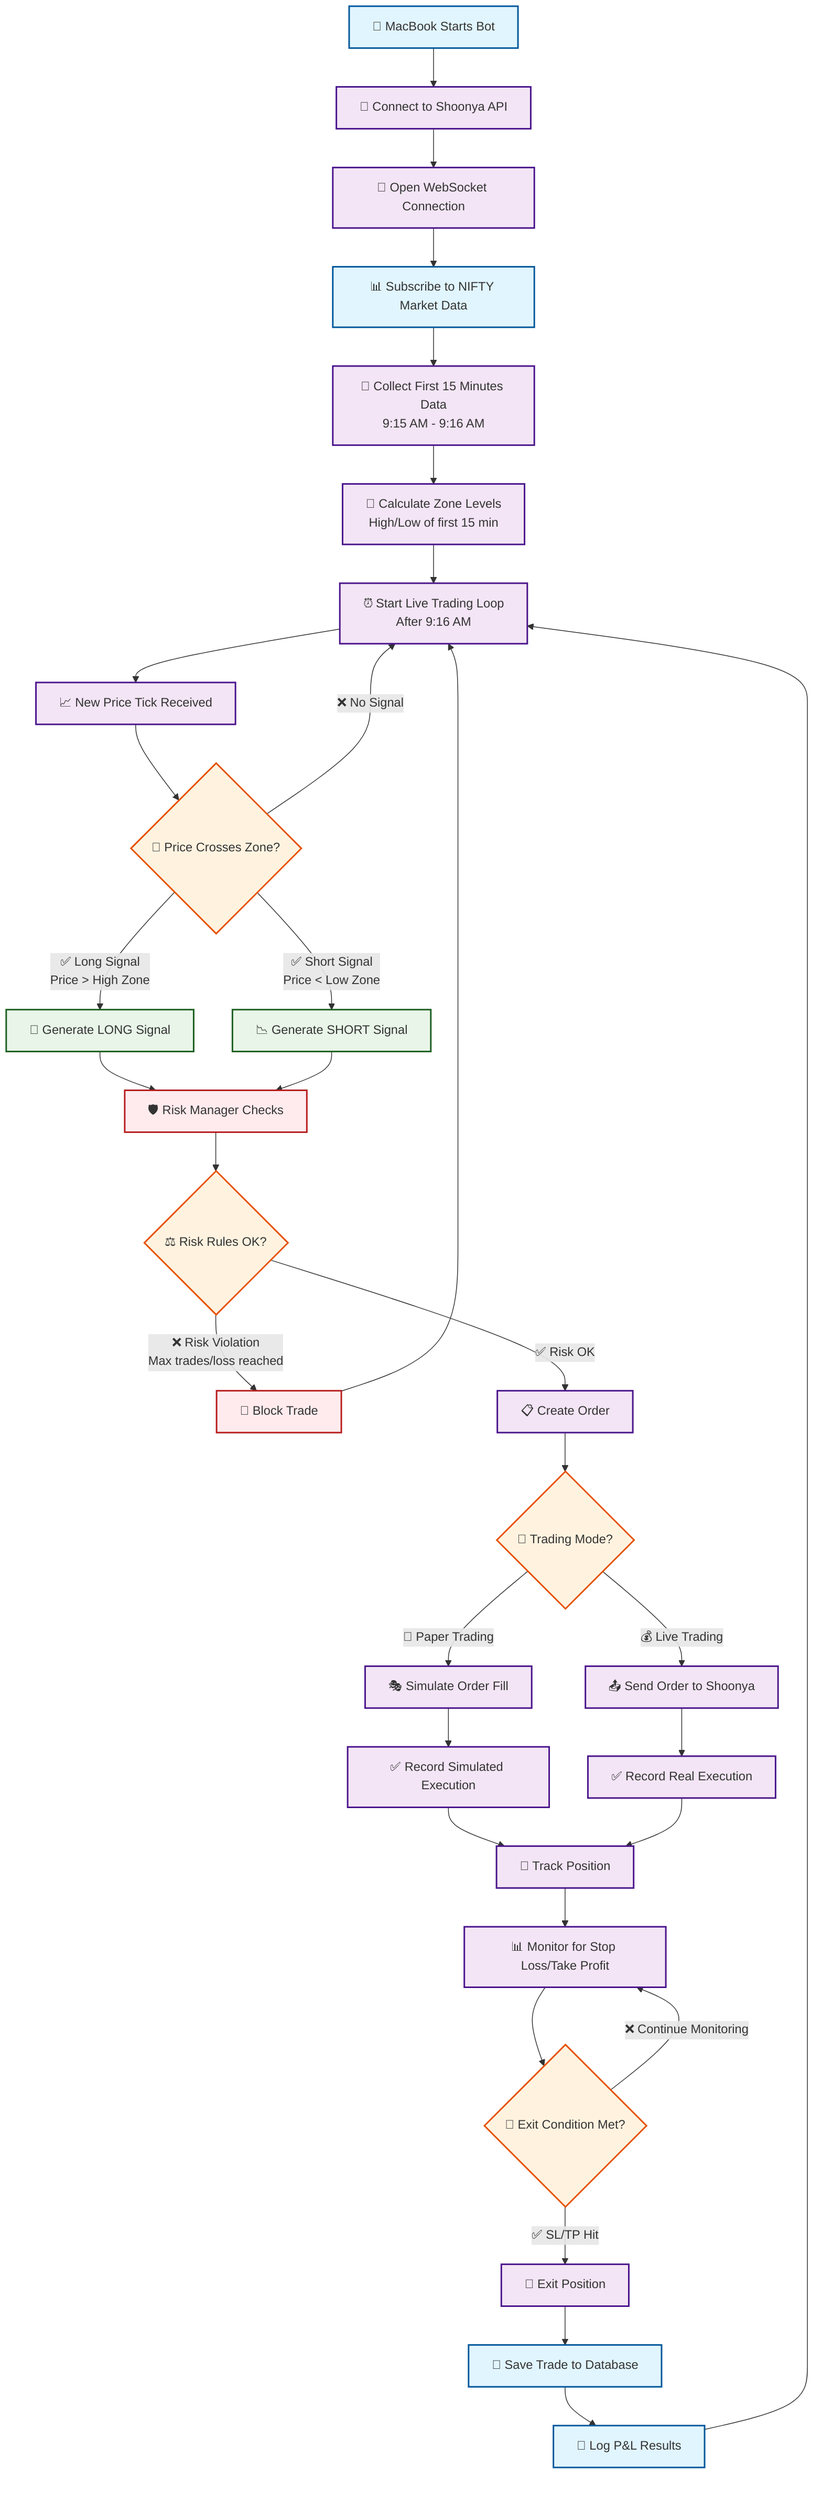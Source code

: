 graph TD
    A[🍎 MacBook Starts Bot] --> B[📡 Connect to Shoonya API]
    B --> C[🔌 Open WebSocket Connection]
    C --> D[📊 Subscribe to NIFTY Market Data]
    
    D --> E[💾 Collect First 15 Minutes Data<br/>9:15 AM - 9:16 AM]
    E --> F[📏 Calculate Zone Levels<br/>High/Low of first 15 min]
    
    F --> G[⏰ Start Live Trading Loop<br/>After 9:16 AM]
    
    G --> H[📈 New Price Tick Received]
    H --> I{🎯 Price Crosses Zone?}
    
    I -->|❌ No Signal| G
    I -->|✅ Long Signal<br/>Price > High Zone| J[🚀 Generate LONG Signal]
    I -->|✅ Short Signal<br/>Price < Low Zone| K[📉 Generate SHORT Signal]
    
    J --> L[🛡️ Risk Manager Checks]
    K --> L
    
    L --> M{⚖️ Risk Rules OK?}
    M -->|❌ Risk Violation<br/>Max trades/loss reached| N[🚫 Block Trade]
    M -->|✅ Risk OK| O[📋 Create Order]
    
    O --> P{🔧 Trading Mode?}
    P -->|📝 Paper Trading| Q[🎭 Simulate Order Fill]
    P -->|💰 Live Trading| R[📤 Send Order to Shoonya]
    
    Q --> S[✅ Record Simulated Execution]
    R --> T[✅ Record Real Execution]
    
    S --> U[💼 Track Position]
    T --> U
    
    U --> V[📊 Monitor for Stop Loss/Take Profit]
    V --> W{🎯 Exit Condition Met?}
    
    W -->|❌ Continue Monitoring| V
    W -->|✅ SL/TP Hit| X[🚪 Exit Position]
    
    X --> Y[💾 Save Trade to Database]
    Y --> Z[📝 Log P&L Results]
    
    Z --> G
    N --> G
    
    %% Styling
    classDef startEnd fill:#e1f5fe,stroke:#01579b,stroke-width:2px
    classDef process fill:#f3e5f5,stroke:#4a148c,stroke-width:2px
    classDef decision fill:#fff3e0,stroke:#e65100,stroke-width:2px
    classDef signal fill:#e8f5e8,stroke:#1b5e20,stroke-width:2px
    classDef risk fill:#ffebee,stroke:#b71c1c,stroke-width:2px
    
    class A,D,Y,Z startEnd
    class B,C,E,F,G,H,O,Q,R,S,T,U,V,X process
    class I,M,P,W decision
    class J,K signal
    class L,N risk